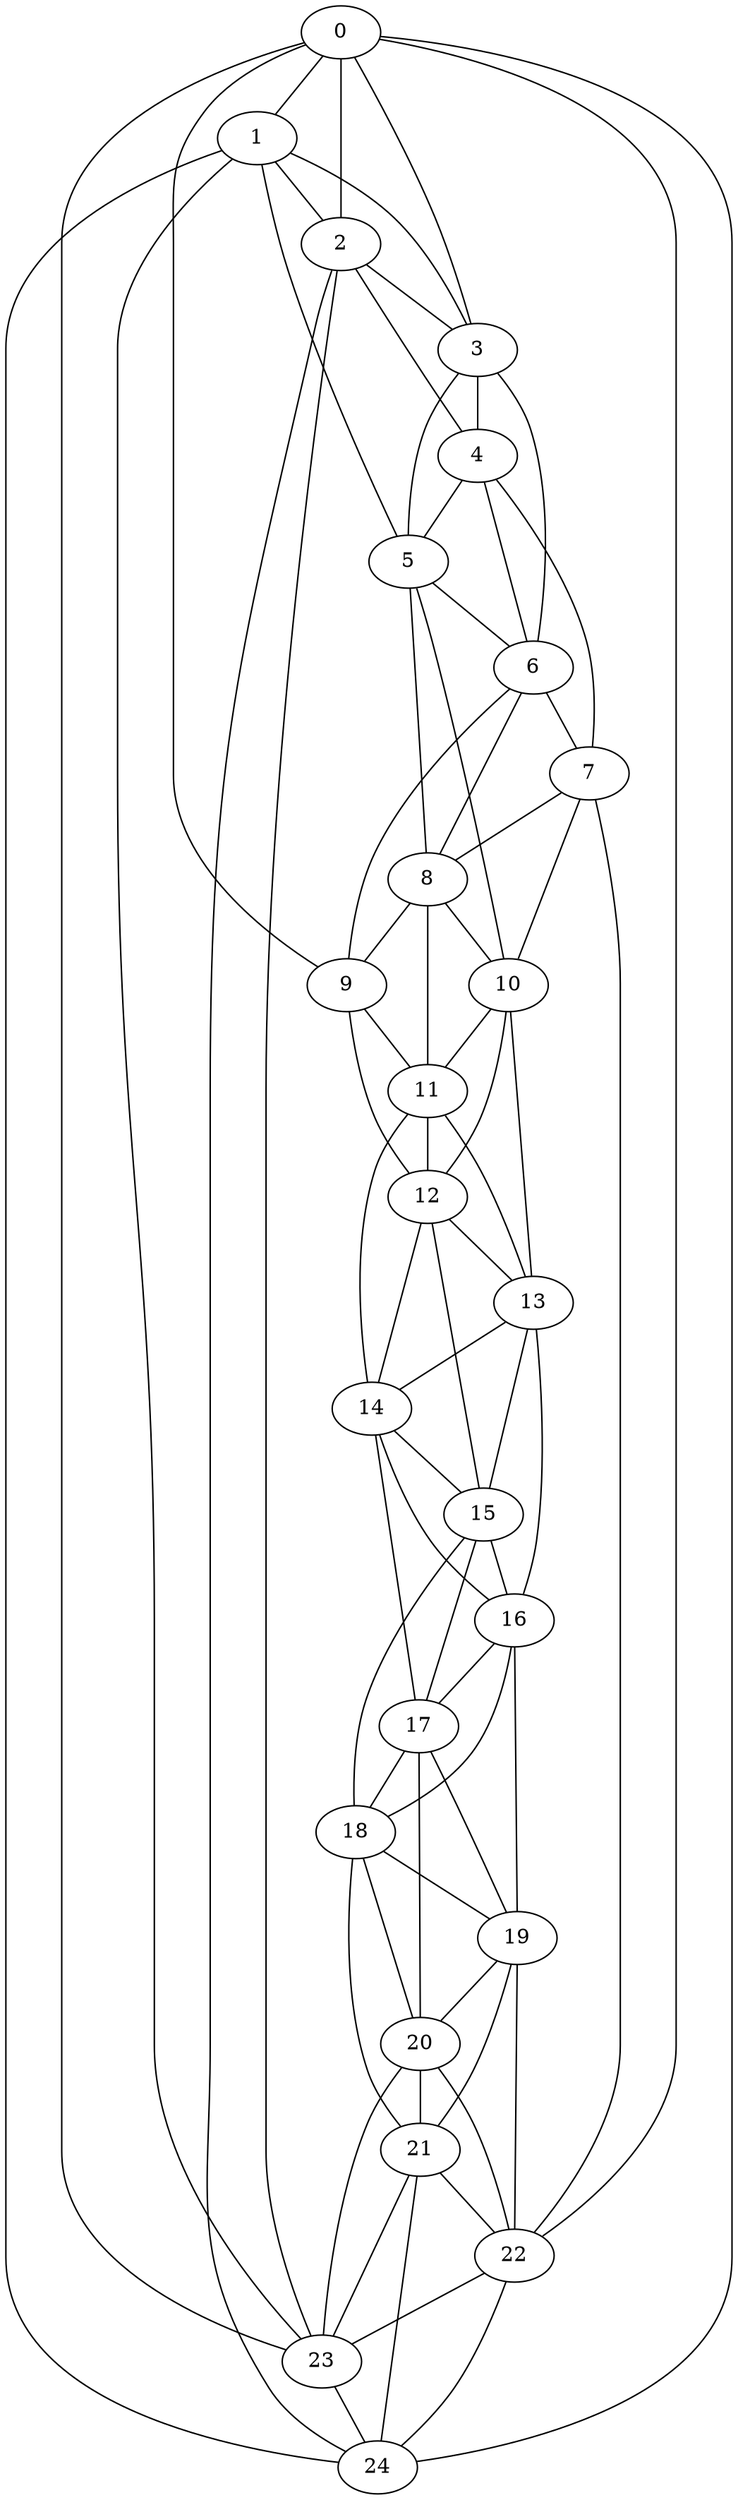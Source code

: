 strict graph "watts_strogatz_graph(25,6,0.1)" {
0;
1;
2;
3;
4;
5;
6;
7;
8;
9;
10;
11;
12;
13;
14;
15;
16;
17;
18;
19;
20;
21;
22;
23;
24;
0 -- 1  [is_available=True, prob="0.705088815122"];
0 -- 2  [is_available=True, prob="0.184794281969"];
0 -- 3  [is_available=True, prob="0.392309666568"];
0 -- 9  [is_available=True, prob="0.290496220479"];
0 -- 22  [is_available=True, prob="0.570144740743"];
0 -- 23  [is_available=True, prob="1.0"];
0 -- 24  [is_available=True, prob="0.367867731764"];
1 -- 2  [is_available=True, prob="1.0"];
1 -- 3  [is_available=True, prob="0.283584998668"];
1 -- 5  [is_available=True, prob="0.762051909798"];
1 -- 23  [is_available=True, prob="1.0"];
1 -- 24  [is_available=True, prob="0.110083406884"];
2 -- 3  [is_available=True, prob="0.342080260682"];
2 -- 4  [is_available=True, prob="1.0"];
2 -- 23  [is_available=True, prob="0.550880027181"];
2 -- 24  [is_available=True, prob="1.0"];
3 -- 4  [is_available=True, prob="0.537649245154"];
3 -- 5  [is_available=True, prob="0.0391423635622"];
3 -- 6  [is_available=True, prob="1.0"];
4 -- 5  [is_available=True, prob="0.248749173545"];
4 -- 6  [is_available=True, prob="0.504211970157"];
4 -- 7  [is_available=True, prob="0.682499678579"];
5 -- 6  [is_available=True, prob="0.922645804246"];
5 -- 8  [is_available=True, prob="0.263215283348"];
5 -- 10  [is_available=True, prob="0.063191856739"];
6 -- 7  [is_available=True, prob="1.0"];
6 -- 8  [is_available=True, prob="1.0"];
6 -- 9  [is_available=True, prob="0.445293133905"];
7 -- 8  [is_available=True, prob="1.0"];
7 -- 10  [is_available=True, prob="0.969291939015"];
7 -- 22  [is_available=True, prob="0.966382670884"];
8 -- 9  [is_available=True, prob="0.241171465703"];
8 -- 10  [is_available=True, prob="0.440692116542"];
8 -- 11  [is_available=True, prob="0.781602410024"];
9 -- 11  [is_available=True, prob="0.0825140966405"];
9 -- 12  [is_available=True, prob="0.37814992289"];
10 -- 11  [is_available=True, prob="0.00879974162515"];
10 -- 12  [is_available=True, prob="1.0"];
10 -- 13  [is_available=True, prob="1.0"];
11 -- 12  [is_available=True, prob="0.223185162271"];
11 -- 13  [is_available=True, prob="0.232856776622"];
11 -- 14  [is_available=True, prob="0.477429220539"];
12 -- 13  [is_available=True, prob="0.183101652526"];
12 -- 14  [is_available=True, prob="0.578460010023"];
12 -- 15  [is_available=True, prob="0.699742578407"];
13 -- 14  [is_available=True, prob="1.0"];
13 -- 15  [is_available=True, prob="0.481283963628"];
13 -- 16  [is_available=True, prob="1.0"];
14 -- 15  [is_available=True, prob="0.546089299598"];
14 -- 16  [is_available=True, prob="0.207706065902"];
14 -- 17  [is_available=True, prob="0.486151131975"];
15 -- 16  [is_available=True, prob="0.74257341393"];
15 -- 17  [is_available=True, prob="0.0913382715492"];
15 -- 18  [is_available=True, prob="0.420821130333"];
16 -- 17  [is_available=True, prob="1.0"];
16 -- 18  [is_available=True, prob="0.240772875911"];
16 -- 19  [is_available=True, prob="1.0"];
17 -- 18  [is_available=True, prob="1.0"];
17 -- 19  [is_available=True, prob="0.341528120925"];
17 -- 20  [is_available=True, prob="0.229726516187"];
18 -- 19  [is_available=True, prob="0.422703948634"];
18 -- 20  [is_available=True, prob="1.0"];
18 -- 21  [is_available=True, prob="0.419908564425"];
19 -- 20  [is_available=True, prob="0.653414602973"];
19 -- 21  [is_available=True, prob="1.0"];
19 -- 22  [is_available=True, prob="0.736930488885"];
20 -- 21  [is_available=True, prob="0.365715280856"];
20 -- 22  [is_available=True, prob="0.0645058921424"];
20 -- 23  [is_available=True, prob="0.685434507847"];
21 -- 22  [is_available=True, prob="0.82938133899"];
21 -- 23  [is_available=True, prob="0.159527572753"];
21 -- 24  [is_available=True, prob="0.413661435161"];
22 -- 23  [is_available=True, prob="0.54148566396"];
22 -- 24  [is_available=True, prob="1.0"];
23 -- 24  [is_available=True, prob="1.0"];
}
